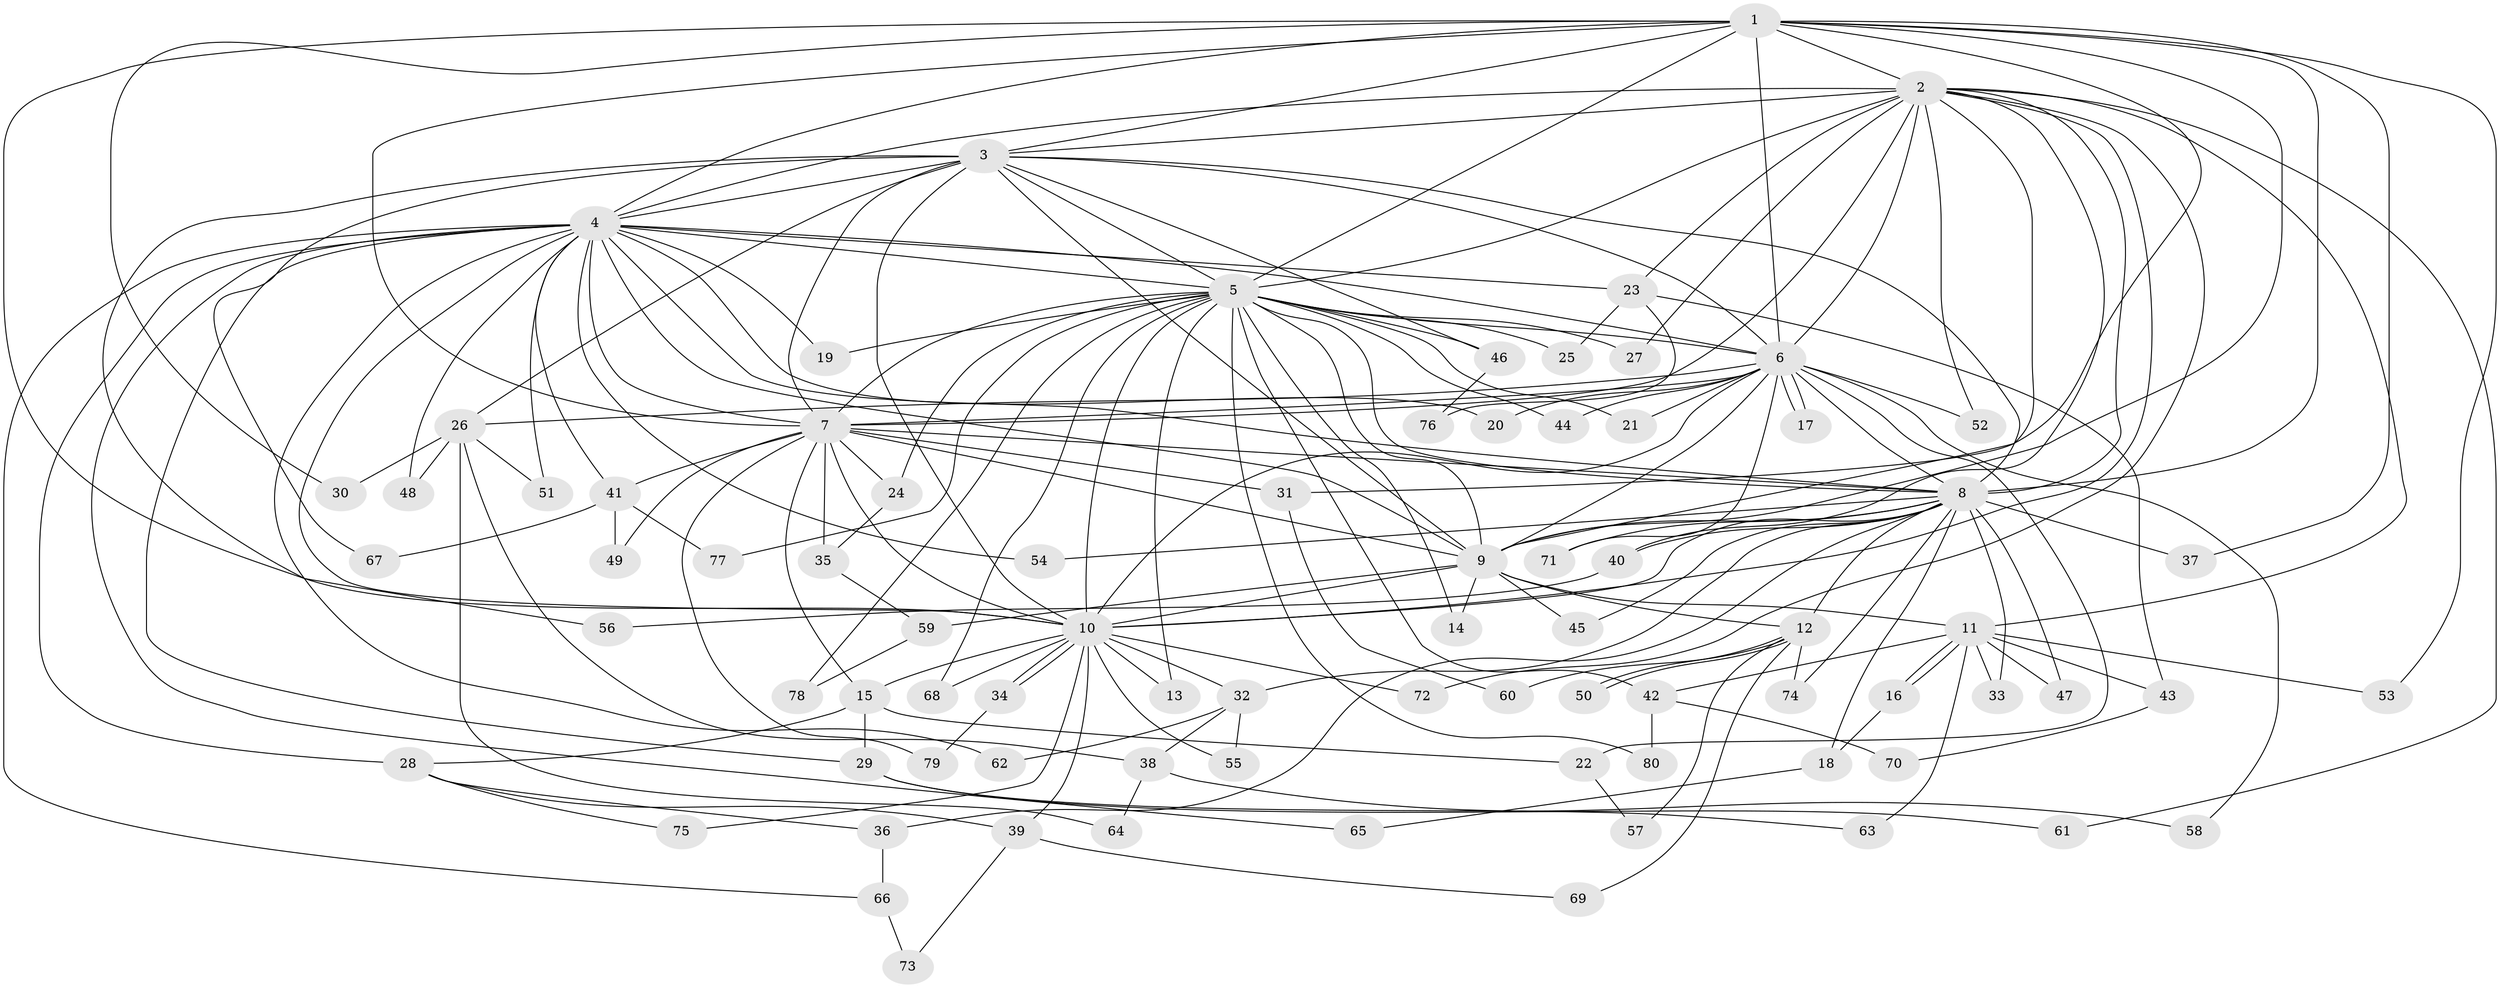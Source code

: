// Generated by graph-tools (version 1.1) at 2025/25/03/09/25 03:25:39]
// undirected, 80 vertices, 185 edges
graph export_dot {
graph [start="1"]
  node [color=gray90,style=filled];
  1;
  2;
  3;
  4;
  5;
  6;
  7;
  8;
  9;
  10;
  11;
  12;
  13;
  14;
  15;
  16;
  17;
  18;
  19;
  20;
  21;
  22;
  23;
  24;
  25;
  26;
  27;
  28;
  29;
  30;
  31;
  32;
  33;
  34;
  35;
  36;
  37;
  38;
  39;
  40;
  41;
  42;
  43;
  44;
  45;
  46;
  47;
  48;
  49;
  50;
  51;
  52;
  53;
  54;
  55;
  56;
  57;
  58;
  59;
  60;
  61;
  62;
  63;
  64;
  65;
  66;
  67;
  68;
  69;
  70;
  71;
  72;
  73;
  74;
  75;
  76;
  77;
  78;
  79;
  80;
  1 -- 2;
  1 -- 3;
  1 -- 4;
  1 -- 5;
  1 -- 6;
  1 -- 7;
  1 -- 8;
  1 -- 9;
  1 -- 10;
  1 -- 30;
  1 -- 31;
  1 -- 37;
  1 -- 53;
  2 -- 3;
  2 -- 4;
  2 -- 5;
  2 -- 6;
  2 -- 7;
  2 -- 8;
  2 -- 9;
  2 -- 10;
  2 -- 11;
  2 -- 23;
  2 -- 27;
  2 -- 40;
  2 -- 52;
  2 -- 61;
  2 -- 72;
  3 -- 4;
  3 -- 5;
  3 -- 6;
  3 -- 7;
  3 -- 8;
  3 -- 9;
  3 -- 10;
  3 -- 26;
  3 -- 46;
  3 -- 56;
  3 -- 67;
  4 -- 5;
  4 -- 6;
  4 -- 7;
  4 -- 8;
  4 -- 9;
  4 -- 10;
  4 -- 19;
  4 -- 20;
  4 -- 23;
  4 -- 28;
  4 -- 29;
  4 -- 41;
  4 -- 48;
  4 -- 51;
  4 -- 54;
  4 -- 62;
  4 -- 65;
  4 -- 66;
  5 -- 6;
  5 -- 7;
  5 -- 8;
  5 -- 9;
  5 -- 10;
  5 -- 13;
  5 -- 14;
  5 -- 19;
  5 -- 21;
  5 -- 24;
  5 -- 25;
  5 -- 27;
  5 -- 42;
  5 -- 44;
  5 -- 46;
  5 -- 68;
  5 -- 77;
  5 -- 78;
  5 -- 80;
  6 -- 7;
  6 -- 8;
  6 -- 9;
  6 -- 10;
  6 -- 17;
  6 -- 17;
  6 -- 20;
  6 -- 21;
  6 -- 22;
  6 -- 26;
  6 -- 44;
  6 -- 52;
  6 -- 58;
  6 -- 71;
  7 -- 8;
  7 -- 9;
  7 -- 10;
  7 -- 15;
  7 -- 24;
  7 -- 31;
  7 -- 35;
  7 -- 41;
  7 -- 49;
  7 -- 79;
  8 -- 9;
  8 -- 10;
  8 -- 12;
  8 -- 18;
  8 -- 32;
  8 -- 33;
  8 -- 36;
  8 -- 37;
  8 -- 40;
  8 -- 45;
  8 -- 47;
  8 -- 54;
  8 -- 71;
  8 -- 74;
  9 -- 10;
  9 -- 11;
  9 -- 12;
  9 -- 14;
  9 -- 45;
  9 -- 59;
  10 -- 13;
  10 -- 15;
  10 -- 32;
  10 -- 34;
  10 -- 34;
  10 -- 39;
  10 -- 55;
  10 -- 68;
  10 -- 72;
  10 -- 75;
  11 -- 16;
  11 -- 16;
  11 -- 33;
  11 -- 42;
  11 -- 43;
  11 -- 47;
  11 -- 53;
  11 -- 63;
  12 -- 50;
  12 -- 50;
  12 -- 57;
  12 -- 60;
  12 -- 69;
  12 -- 74;
  15 -- 22;
  15 -- 28;
  15 -- 29;
  16 -- 18;
  18 -- 65;
  22 -- 57;
  23 -- 25;
  23 -- 43;
  23 -- 76;
  24 -- 35;
  26 -- 30;
  26 -- 38;
  26 -- 48;
  26 -- 51;
  26 -- 64;
  28 -- 36;
  28 -- 39;
  28 -- 75;
  29 -- 61;
  29 -- 63;
  31 -- 60;
  32 -- 38;
  32 -- 55;
  32 -- 62;
  34 -- 79;
  35 -- 59;
  36 -- 66;
  38 -- 58;
  38 -- 64;
  39 -- 69;
  39 -- 73;
  40 -- 56;
  41 -- 49;
  41 -- 67;
  41 -- 77;
  42 -- 70;
  42 -- 80;
  43 -- 70;
  46 -- 76;
  59 -- 78;
  66 -- 73;
}
